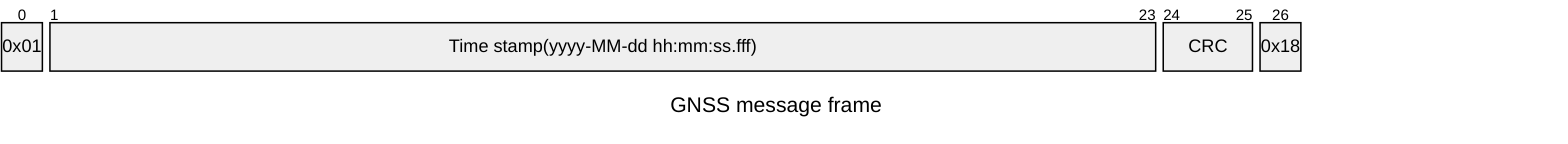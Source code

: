 ---
title: "GNSS message frame"
---
packet-beta

0: "0x01"
1-23: "Time stamp(yyyy-MM-dd hh:mm:ss.fff)"
24-25: "CRC"
26: "0x18"